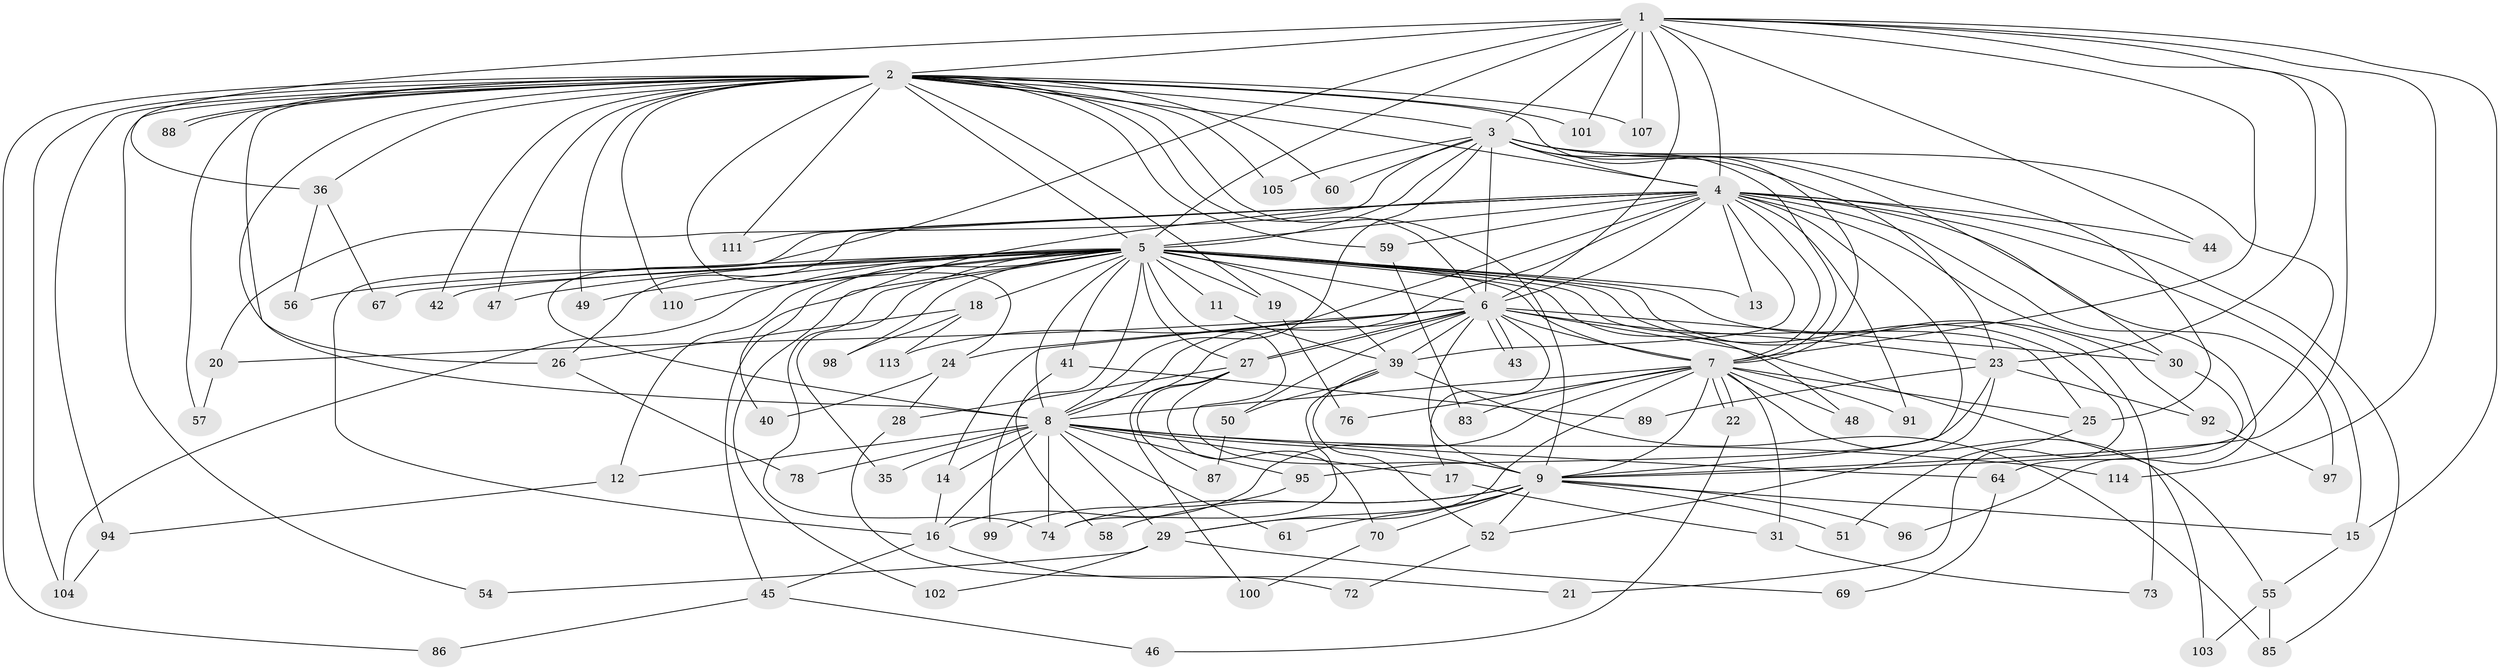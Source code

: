// original degree distribution, {17: 0.008771929824561403, 34: 0.008771929824561403, 16: 0.008771929824561403, 23: 0.017543859649122806, 24: 0.008771929824561403, 20: 0.017543859649122806, 21: 0.008771929824561403, 27: 0.008771929824561403, 3: 0.17543859649122806, 2: 0.5614035087719298, 4: 0.12280701754385964, 6: 0.017543859649122806, 7: 0.008771929824561403, 5: 0.017543859649122806, 8: 0.008771929824561403}
// Generated by graph-tools (version 1.1) at 2025/11/02/27/25 16:11:06]
// undirected, 88 vertices, 207 edges
graph export_dot {
graph [start="1"]
  node [color=gray90,style=filled];
  1 [super="+79"];
  2 [super="+81"];
  3;
  4 [super="+37"];
  5 [super="+10"];
  6 [super="+38"];
  7 [super="+32"];
  8 [super="+77"];
  9 [super="+63"];
  11 [super="+84"];
  12;
  13;
  14 [super="+68"];
  15 [super="+82"];
  16 [super="+93"];
  17;
  18 [super="+62"];
  19 [super="+108"];
  20;
  21;
  22;
  23 [super="+80"];
  24;
  25 [super="+33"];
  26 [super="+53"];
  27 [super="+65"];
  28;
  29 [super="+34"];
  30 [super="+106"];
  31;
  35;
  36;
  39 [super="+66"];
  40;
  41;
  42;
  43;
  44;
  45;
  46;
  47;
  48;
  49;
  50;
  51;
  52 [super="+71"];
  54;
  55;
  56;
  57;
  58;
  59;
  60;
  61;
  64;
  67;
  69;
  70;
  72;
  73 [super="+75"];
  74 [super="+109"];
  76;
  78;
  83;
  85 [super="+90"];
  86;
  87;
  88;
  89;
  91;
  92;
  94;
  95;
  96;
  97;
  98;
  99;
  100;
  101;
  102;
  103;
  104 [super="+112"];
  105;
  107;
  110;
  111;
  113;
  114;
  1 -- 2 [weight=2];
  1 -- 3;
  1 -- 4;
  1 -- 5 [weight=2];
  1 -- 6;
  1 -- 7;
  1 -- 8;
  1 -- 9;
  1 -- 15;
  1 -- 36;
  1 -- 44;
  1 -- 101;
  1 -- 107;
  1 -- 114;
  1 -- 23;
  2 -- 3;
  2 -- 4;
  2 -- 5 [weight=2];
  2 -- 6;
  2 -- 7 [weight=2];
  2 -- 8;
  2 -- 9;
  2 -- 19;
  2 -- 24;
  2 -- 26;
  2 -- 36;
  2 -- 42;
  2 -- 47;
  2 -- 49;
  2 -- 54;
  2 -- 57;
  2 -- 59;
  2 -- 60;
  2 -- 86;
  2 -- 88;
  2 -- 88;
  2 -- 94;
  2 -- 101;
  2 -- 104;
  2 -- 105;
  2 -- 107;
  2 -- 110;
  2 -- 111;
  3 -- 4;
  3 -- 5 [weight=2];
  3 -- 6 [weight=2];
  3 -- 7;
  3 -- 8;
  3 -- 9;
  3 -- 20;
  3 -- 23;
  3 -- 30;
  3 -- 60;
  3 -- 105;
  3 -- 25;
  4 -- 5 [weight=2];
  4 -- 6;
  4 -- 7;
  4 -- 8;
  4 -- 9 [weight=2];
  4 -- 13;
  4 -- 15;
  4 -- 26;
  4 -- 30;
  4 -- 40;
  4 -- 44;
  4 -- 59;
  4 -- 85;
  4 -- 91;
  4 -- 96;
  4 -- 97;
  4 -- 111;
  4 -- 39;
  4 -- 16;
  4 -- 113;
  5 -- 6 [weight=2];
  5 -- 7 [weight=2];
  5 -- 8 [weight=2];
  5 -- 9 [weight=3];
  5 -- 11 [weight=2];
  5 -- 12;
  5 -- 18 [weight=3];
  5 -- 21;
  5 -- 42;
  5 -- 45;
  5 -- 47;
  5 -- 49;
  5 -- 56;
  5 -- 67;
  5 -- 73 [weight=2];
  5 -- 99;
  5 -- 110;
  5 -- 74;
  5 -- 13;
  5 -- 19 [weight=2];
  5 -- 25;
  5 -- 92;
  5 -- 98;
  5 -- 35;
  5 -- 102;
  5 -- 39;
  5 -- 41;
  5 -- 48;
  5 -- 27;
  5 -- 104;
  6 -- 7;
  6 -- 8;
  6 -- 9;
  6 -- 14;
  6 -- 17;
  6 -- 20;
  6 -- 23;
  6 -- 24;
  6 -- 27;
  6 -- 27;
  6 -- 39;
  6 -- 43;
  6 -- 43;
  6 -- 50;
  6 -- 103;
  6 -- 30;
  7 -- 8;
  7 -- 9;
  7 -- 16;
  7 -- 22;
  7 -- 22;
  7 -- 25;
  7 -- 29;
  7 -- 31;
  7 -- 48;
  7 -- 55;
  7 -- 76;
  7 -- 83;
  7 -- 91;
  8 -- 9;
  8 -- 12;
  8 -- 14;
  8 -- 16;
  8 -- 17;
  8 -- 35;
  8 -- 61;
  8 -- 64;
  8 -- 78;
  8 -- 95;
  8 -- 114;
  8 -- 74;
  8 -- 29;
  9 -- 29;
  9 -- 51;
  9 -- 52;
  9 -- 58;
  9 -- 61;
  9 -- 70;
  9 -- 74;
  9 -- 96;
  9 -- 15;
  11 -- 39;
  12 -- 94;
  14 -- 16;
  15 -- 55;
  16 -- 21;
  16 -- 45;
  17 -- 31;
  18 -- 98;
  18 -- 113;
  18 -- 26;
  19 -- 76;
  20 -- 57;
  22 -- 46;
  23 -- 52;
  23 -- 89;
  23 -- 92;
  23 -- 95;
  24 -- 28;
  24 -- 40;
  25 -- 51;
  26 -- 78;
  27 -- 28;
  27 -- 100;
  27 -- 70;
  27 -- 87;
  28 -- 72;
  29 -- 54;
  29 -- 102;
  29 -- 69;
  30 -- 64;
  31 -- 73;
  36 -- 56;
  36 -- 67;
  39 -- 50;
  39 -- 85;
  39 -- 74;
  39 -- 52;
  41 -- 58;
  41 -- 89;
  45 -- 46;
  45 -- 86;
  50 -- 87;
  52 -- 72;
  55 -- 103;
  55 -- 85;
  59 -- 83;
  64 -- 69;
  70 -- 100;
  92 -- 97;
  94 -- 104;
  95 -- 99;
}
